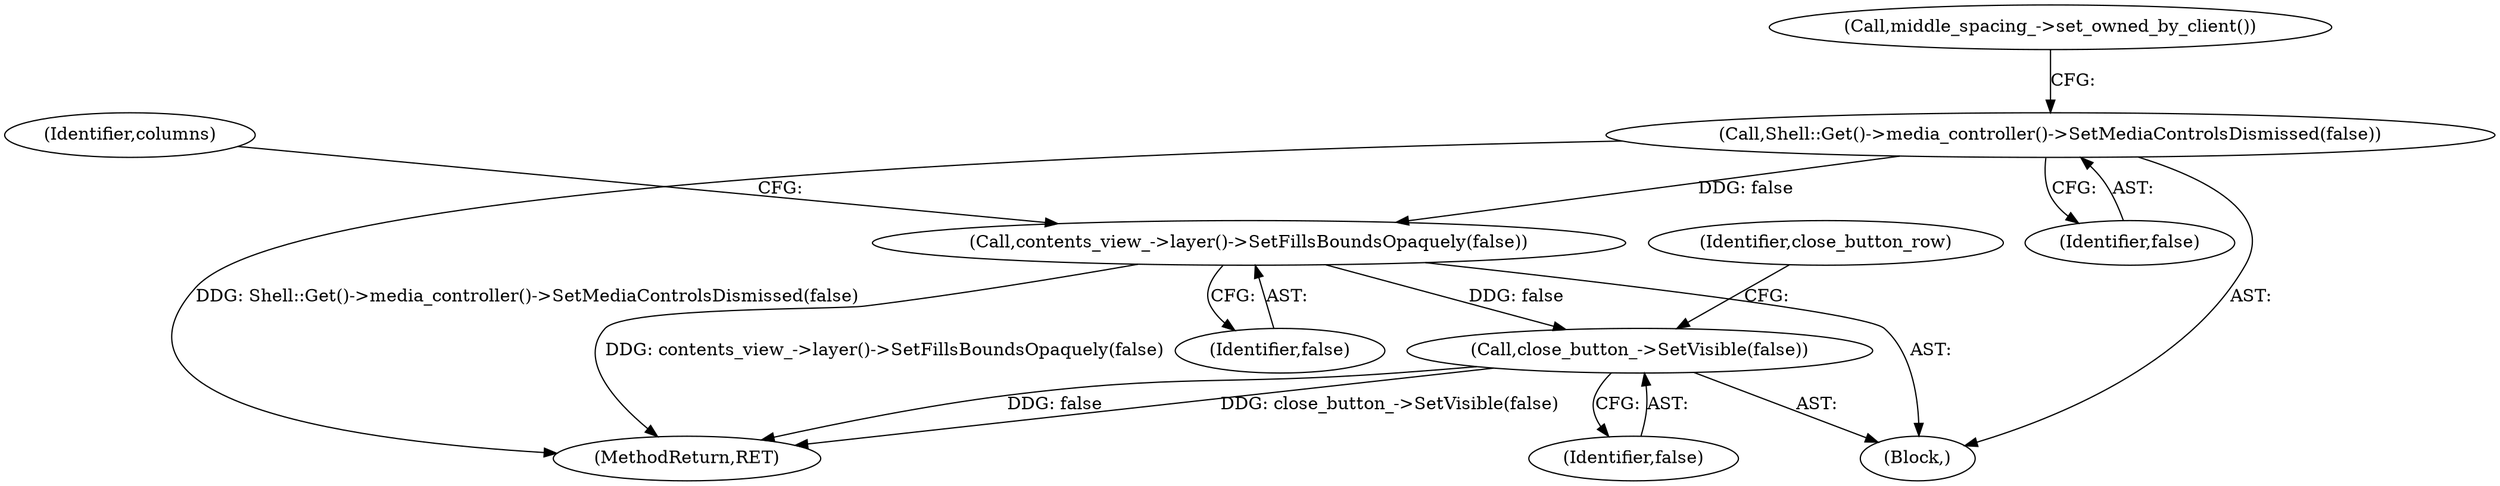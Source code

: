 digraph "0_Chrome_c25b198675380f713a56649c857b4367601d4a3d_1@API" {
"1000178" [label="(Call,close_button_->SetVisible(false))"];
"1000134" [label="(Call,contents_view_->layer()->SetFillsBoundsOpaquely(false))"];
"1000118" [label="(Call,Shell::Get()->media_controller()->SetMediaControlsDismissed(false))"];
"1000105" [label="(Block,)"];
"1000138" [label="(Identifier,columns)"];
"1000182" [label="(Identifier,close_button_row)"];
"1000134" [label="(Call,contents_view_->layer()->SetFillsBoundsOpaquely(false))"];
"1000179" [label="(Identifier,false)"];
"1000119" [label="(Identifier,false)"];
"1000178" [label="(Call,close_button_->SetVisible(false))"];
"1000120" [label="(Call,middle_spacing_->set_owned_by_client())"];
"1000118" [label="(Call,Shell::Get()->media_controller()->SetMediaControlsDismissed(false))"];
"1000135" [label="(Identifier,false)"];
"1000322" [label="(MethodReturn,RET)"];
"1000178" -> "1000105"  [label="AST: "];
"1000178" -> "1000179"  [label="CFG: "];
"1000179" -> "1000178"  [label="AST: "];
"1000182" -> "1000178"  [label="CFG: "];
"1000178" -> "1000322"  [label="DDG: close_button_->SetVisible(false)"];
"1000178" -> "1000322"  [label="DDG: false"];
"1000134" -> "1000178"  [label="DDG: false"];
"1000134" -> "1000105"  [label="AST: "];
"1000134" -> "1000135"  [label="CFG: "];
"1000135" -> "1000134"  [label="AST: "];
"1000138" -> "1000134"  [label="CFG: "];
"1000134" -> "1000322"  [label="DDG: contents_view_->layer()->SetFillsBoundsOpaquely(false)"];
"1000118" -> "1000134"  [label="DDG: false"];
"1000118" -> "1000105"  [label="AST: "];
"1000118" -> "1000119"  [label="CFG: "];
"1000119" -> "1000118"  [label="AST: "];
"1000120" -> "1000118"  [label="CFG: "];
"1000118" -> "1000322"  [label="DDG: Shell::Get()->media_controller()->SetMediaControlsDismissed(false)"];
}
